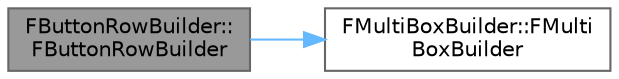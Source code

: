 digraph "FButtonRowBuilder::FButtonRowBuilder"
{
 // INTERACTIVE_SVG=YES
 // LATEX_PDF_SIZE
  bgcolor="transparent";
  edge [fontname=Helvetica,fontsize=10,labelfontname=Helvetica,labelfontsize=10];
  node [fontname=Helvetica,fontsize=10,shape=box,height=0.2,width=0.4];
  rankdir="LR";
  Node1 [id="Node000001",label="FButtonRowBuilder::\lFButtonRowBuilder",height=0.2,width=0.4,color="gray40", fillcolor="grey60", style="filled", fontcolor="black",tooltip="Constructor."];
  Node1 -> Node2 [id="edge1_Node000001_Node000002",color="steelblue1",style="solid",tooltip=" "];
  Node2 [id="Node000002",label="FMultiBoxBuilder::FMulti\lBoxBuilder",height=0.2,width=0.4,color="grey40", fillcolor="white", style="filled",URL="$dc/d61/classFMultiBoxBuilder.html#a9090f57c76d1fa04c33d0e6578872111",tooltip="Constructor."];
}
